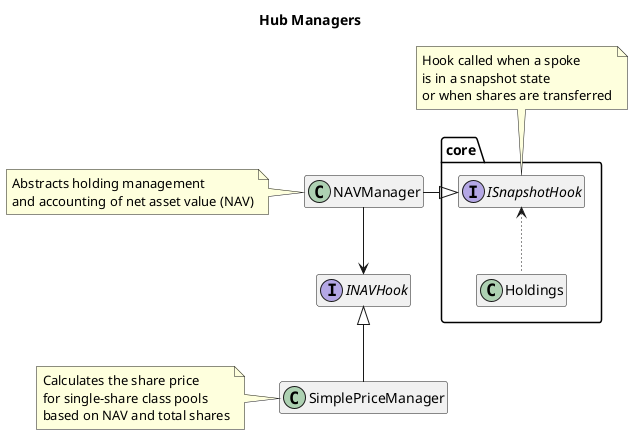 @startuml hub-managers
title Hub Managers
hide empty members

skinparam linetype ortho

package core {
    class Holdings
    interface ISnapshotHook
}

class NAVManager
class SimplePriceManager
interface INAVHook

NAVManager -down-> INAVHook
SimplePriceManager -up-|> INAVHook
NAVManager -left-|> ISnapshotHook
Holdings .up[dotted].> ISnapshotHook

note left of NAVManager
  Abstracts holding management
  and accounting of net asset value (NAV)
end note

note left of SimplePriceManager
  Calculates the share price 
  for single-share class pools
  based on NAV and total shares
end note

note top of ISnapshotHook
  Hook called when a spoke
  is in a snapshot state
  or when shares are transferred
end note

@enduml
